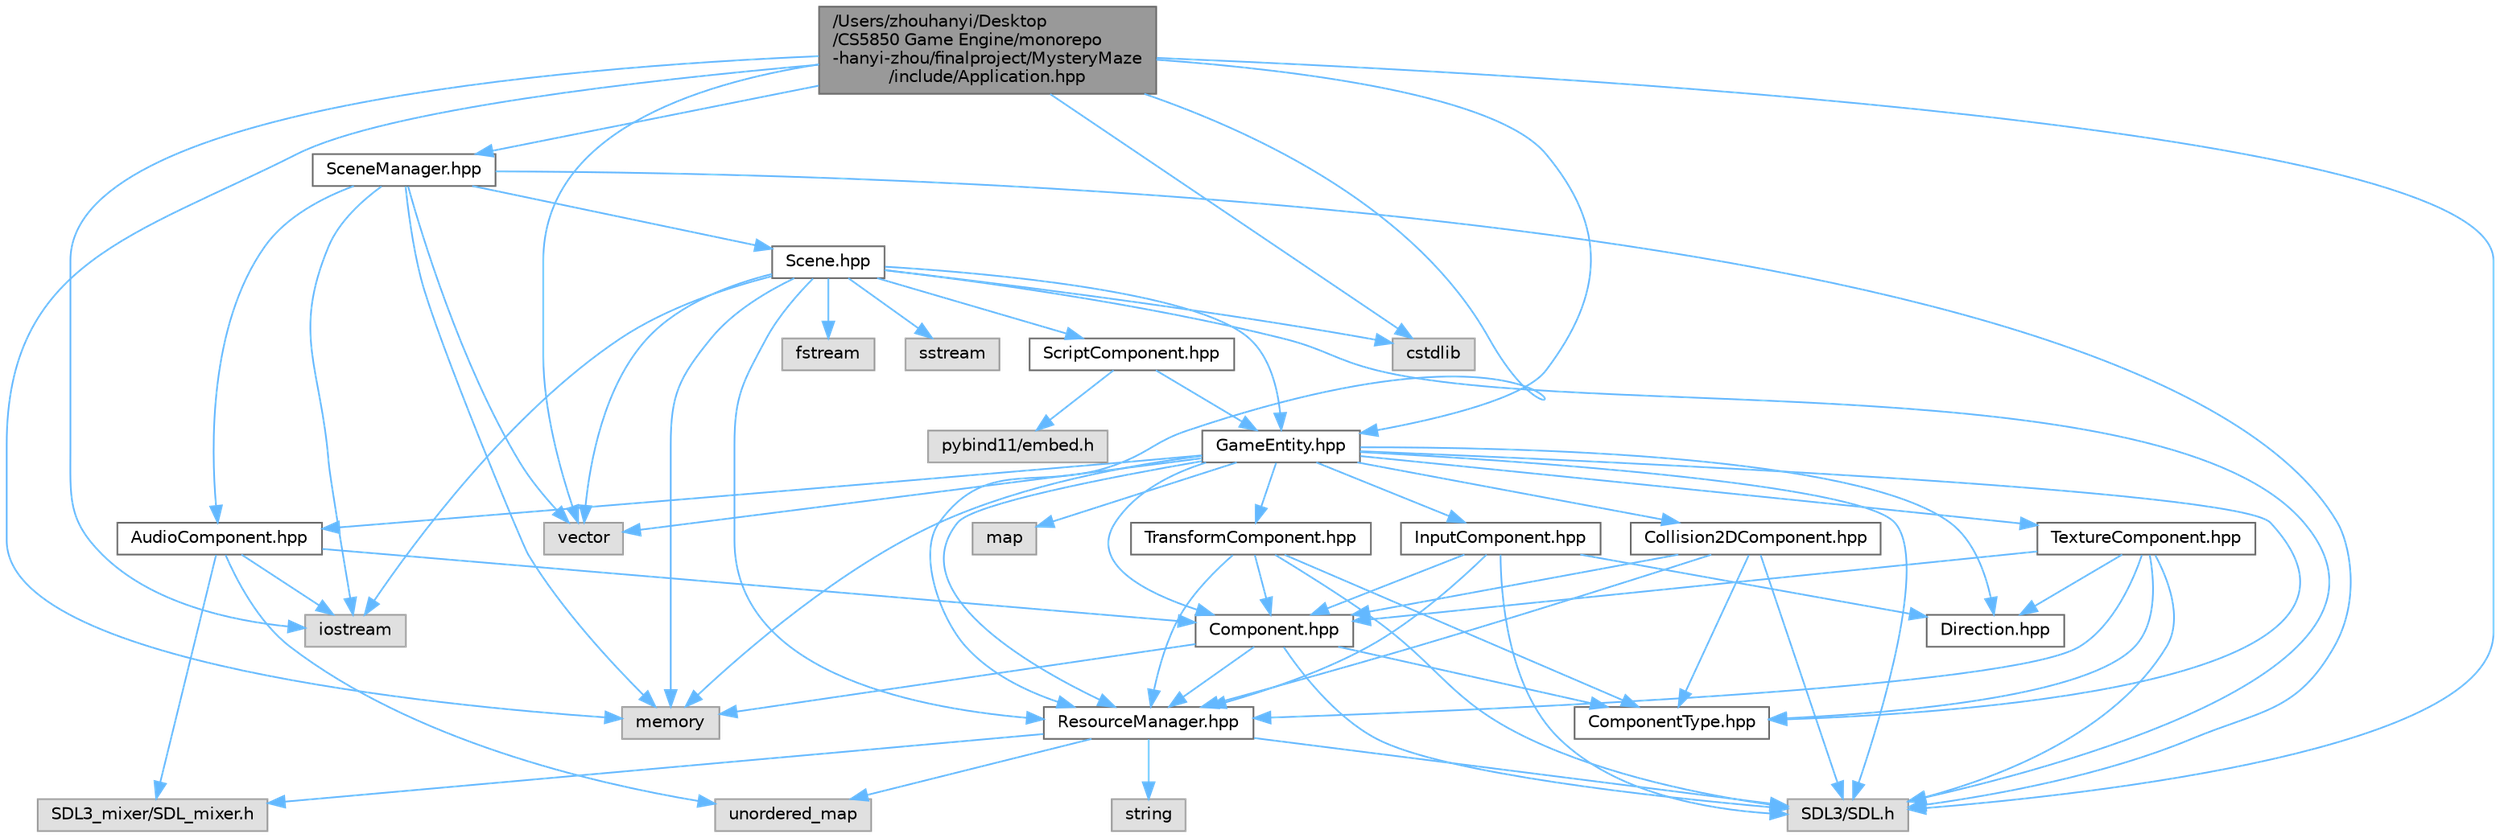 digraph "/Users/zhouhanyi/Desktop/CS5850 Game Engine/monorepo-hanyi-zhou/finalproject/MysteryMaze/include/Application.hpp"
{
 // LATEX_PDF_SIZE
  bgcolor="transparent";
  edge [fontname=Helvetica,fontsize=10,labelfontname=Helvetica,labelfontsize=10];
  node [fontname=Helvetica,fontsize=10,shape=box,height=0.2,width=0.4];
  Node1 [id="Node000001",label="/Users/zhouhanyi/Desktop\l/CS5850 Game Engine/monorepo\l-hanyi-zhou/finalproject/MysteryMaze\l/include/Application.hpp",height=0.2,width=0.4,color="gray40", fillcolor="grey60", style="filled", fontcolor="black",tooltip=" "];
  Node1 -> Node2 [id="edge1_Node000001_Node000002",color="steelblue1",style="solid",tooltip=" "];
  Node2 [id="Node000002",label="SDL3/SDL.h",height=0.2,width=0.4,color="grey60", fillcolor="#E0E0E0", style="filled",tooltip=" "];
  Node1 -> Node3 [id="edge2_Node000001_Node000003",color="steelblue1",style="solid",tooltip=" "];
  Node3 [id="Node000003",label="cstdlib",height=0.2,width=0.4,color="grey60", fillcolor="#E0E0E0", style="filled",tooltip=" "];
  Node1 -> Node4 [id="edge3_Node000001_Node000004",color="steelblue1",style="solid",tooltip=" "];
  Node4 [id="Node000004",label="iostream",height=0.2,width=0.4,color="grey60", fillcolor="#E0E0E0", style="filled",tooltip=" "];
  Node1 -> Node5 [id="edge4_Node000001_Node000005",color="steelblue1",style="solid",tooltip=" "];
  Node5 [id="Node000005",label="memory",height=0.2,width=0.4,color="grey60", fillcolor="#E0E0E0", style="filled",tooltip=" "];
  Node1 -> Node6 [id="edge5_Node000001_Node000006",color="steelblue1",style="solid",tooltip=" "];
  Node6 [id="Node000006",label="vector",height=0.2,width=0.4,color="grey60", fillcolor="#E0E0E0", style="filled",tooltip=" "];
  Node1 -> Node7 [id="edge6_Node000001_Node000007",color="steelblue1",style="solid",tooltip=" "];
  Node7 [id="Node000007",label="GameEntity.hpp",height=0.2,width=0.4,color="grey40", fillcolor="white", style="filled",URL="$_game_entity_8hpp.html",tooltip=" "];
  Node7 -> Node2 [id="edge7_Node000007_Node000002",color="steelblue1",style="solid",tooltip=" "];
  Node7 -> Node8 [id="edge8_Node000007_Node000008",color="steelblue1",style="solid",tooltip=" "];
  Node8 [id="Node000008",label="map",height=0.2,width=0.4,color="grey60", fillcolor="#E0E0E0", style="filled",tooltip=" "];
  Node7 -> Node5 [id="edge9_Node000007_Node000005",color="steelblue1",style="solid",tooltip=" "];
  Node7 -> Node6 [id="edge10_Node000007_Node000006",color="steelblue1",style="solid",tooltip=" "];
  Node7 -> Node9 [id="edge11_Node000007_Node000009",color="steelblue1",style="solid",tooltip=" "];
  Node9 [id="Node000009",label="AudioComponent.hpp",height=0.2,width=0.4,color="grey40", fillcolor="white", style="filled",URL="$_audio_component_8hpp.html",tooltip=" "];
  Node9 -> Node10 [id="edge12_Node000009_Node000010",color="steelblue1",style="solid",tooltip=" "];
  Node10 [id="Node000010",label="SDL3_mixer/SDL_mixer.h",height=0.2,width=0.4,color="grey60", fillcolor="#E0E0E0", style="filled",tooltip=" "];
  Node9 -> Node4 [id="edge13_Node000009_Node000004",color="steelblue1",style="solid",tooltip=" "];
  Node9 -> Node11 [id="edge14_Node000009_Node000011",color="steelblue1",style="solid",tooltip=" "];
  Node11 [id="Node000011",label="unordered_map",height=0.2,width=0.4,color="grey60", fillcolor="#E0E0E0", style="filled",tooltip=" "];
  Node9 -> Node12 [id="edge15_Node000009_Node000012",color="steelblue1",style="solid",tooltip=" "];
  Node12 [id="Node000012",label="Component.hpp",height=0.2,width=0.4,color="grey40", fillcolor="white", style="filled",URL="$_component_8hpp.html",tooltip=" "];
  Node12 -> Node2 [id="edge16_Node000012_Node000002",color="steelblue1",style="solid",tooltip=" "];
  Node12 -> Node5 [id="edge17_Node000012_Node000005",color="steelblue1",style="solid",tooltip=" "];
  Node12 -> Node13 [id="edge18_Node000012_Node000013",color="steelblue1",style="solid",tooltip=" "];
  Node13 [id="Node000013",label="ComponentType.hpp",height=0.2,width=0.4,color="grey40", fillcolor="white", style="filled",URL="$_component_type_8hpp.html",tooltip=" "];
  Node12 -> Node14 [id="edge19_Node000012_Node000014",color="steelblue1",style="solid",tooltip=" "];
  Node14 [id="Node000014",label="ResourceManager.hpp",height=0.2,width=0.4,color="grey40", fillcolor="white", style="filled",URL="$_resource_manager_8hpp.html",tooltip=" "];
  Node14 -> Node2 [id="edge20_Node000014_Node000002",color="steelblue1",style="solid",tooltip=" "];
  Node14 -> Node10 [id="edge21_Node000014_Node000010",color="steelblue1",style="solid",tooltip=" "];
  Node14 -> Node15 [id="edge22_Node000014_Node000015",color="steelblue1",style="solid",tooltip=" "];
  Node15 [id="Node000015",label="string",height=0.2,width=0.4,color="grey60", fillcolor="#E0E0E0", style="filled",tooltip=" "];
  Node14 -> Node11 [id="edge23_Node000014_Node000011",color="steelblue1",style="solid",tooltip=" "];
  Node7 -> Node16 [id="edge24_Node000007_Node000016",color="steelblue1",style="solid",tooltip=" "];
  Node16 [id="Node000016",label="Collision2DComponent.hpp",height=0.2,width=0.4,color="grey40", fillcolor="white", style="filled",URL="$_collision2_d_component_8hpp.html",tooltip=" "];
  Node16 -> Node2 [id="edge25_Node000016_Node000002",color="steelblue1",style="solid",tooltip=" "];
  Node16 -> Node12 [id="edge26_Node000016_Node000012",color="steelblue1",style="solid",tooltip=" "];
  Node16 -> Node13 [id="edge27_Node000016_Node000013",color="steelblue1",style="solid",tooltip=" "];
  Node16 -> Node14 [id="edge28_Node000016_Node000014",color="steelblue1",style="solid",tooltip=" "];
  Node7 -> Node12 [id="edge29_Node000007_Node000012",color="steelblue1",style="solid",tooltip=" "];
  Node7 -> Node13 [id="edge30_Node000007_Node000013",color="steelblue1",style="solid",tooltip=" "];
  Node7 -> Node17 [id="edge31_Node000007_Node000017",color="steelblue1",style="solid",tooltip=" "];
  Node17 [id="Node000017",label="Direction.hpp",height=0.2,width=0.4,color="grey40", fillcolor="white", style="filled",URL="$_direction_8hpp.html",tooltip=" "];
  Node7 -> Node18 [id="edge32_Node000007_Node000018",color="steelblue1",style="solid",tooltip=" "];
  Node18 [id="Node000018",label="InputComponent.hpp",height=0.2,width=0.4,color="grey40", fillcolor="white", style="filled",URL="$_input_component_8hpp.html",tooltip=" "];
  Node18 -> Node2 [id="edge33_Node000018_Node000002",color="steelblue1",style="solid",tooltip=" "];
  Node18 -> Node12 [id="edge34_Node000018_Node000012",color="steelblue1",style="solid",tooltip=" "];
  Node18 -> Node17 [id="edge35_Node000018_Node000017",color="steelblue1",style="solid",tooltip=" "];
  Node18 -> Node14 [id="edge36_Node000018_Node000014",color="steelblue1",style="solid",tooltip=" "];
  Node7 -> Node14 [id="edge37_Node000007_Node000014",color="steelblue1",style="solid",tooltip=" "];
  Node7 -> Node19 [id="edge38_Node000007_Node000019",color="steelblue1",style="solid",tooltip=" "];
  Node19 [id="Node000019",label="TextureComponent.hpp",height=0.2,width=0.4,color="grey40", fillcolor="white", style="filled",URL="$_texture_component_8hpp.html",tooltip=" "];
  Node19 -> Node2 [id="edge39_Node000019_Node000002",color="steelblue1",style="solid",tooltip=" "];
  Node19 -> Node12 [id="edge40_Node000019_Node000012",color="steelblue1",style="solid",tooltip=" "];
  Node19 -> Node13 [id="edge41_Node000019_Node000013",color="steelblue1",style="solid",tooltip=" "];
  Node19 -> Node17 [id="edge42_Node000019_Node000017",color="steelblue1",style="solid",tooltip=" "];
  Node19 -> Node14 [id="edge43_Node000019_Node000014",color="steelblue1",style="solid",tooltip=" "];
  Node7 -> Node20 [id="edge44_Node000007_Node000020",color="steelblue1",style="solid",tooltip=" "];
  Node20 [id="Node000020",label="TransformComponent.hpp",height=0.2,width=0.4,color="grey40", fillcolor="white", style="filled",URL="$_transform_component_8hpp.html",tooltip=" "];
  Node20 -> Node2 [id="edge45_Node000020_Node000002",color="steelblue1",style="solid",tooltip=" "];
  Node20 -> Node12 [id="edge46_Node000020_Node000012",color="steelblue1",style="solid",tooltip=" "];
  Node20 -> Node13 [id="edge47_Node000020_Node000013",color="steelblue1",style="solid",tooltip=" "];
  Node20 -> Node14 [id="edge48_Node000020_Node000014",color="steelblue1",style="solid",tooltip=" "];
  Node1 -> Node14 [id="edge49_Node000001_Node000014",color="steelblue1",style="solid",tooltip=" "];
  Node1 -> Node21 [id="edge50_Node000001_Node000021",color="steelblue1",style="solid",tooltip=" "];
  Node21 [id="Node000021",label="SceneManager.hpp",height=0.2,width=0.4,color="grey40", fillcolor="white", style="filled",URL="$_scene_manager_8hpp.html",tooltip=" "];
  Node21 -> Node2 [id="edge51_Node000021_Node000002",color="steelblue1",style="solid",tooltip=" "];
  Node21 -> Node4 [id="edge52_Node000021_Node000004",color="steelblue1",style="solid",tooltip=" "];
  Node21 -> Node5 [id="edge53_Node000021_Node000005",color="steelblue1",style="solid",tooltip=" "];
  Node21 -> Node6 [id="edge54_Node000021_Node000006",color="steelblue1",style="solid",tooltip=" "];
  Node21 -> Node9 [id="edge55_Node000021_Node000009",color="steelblue1",style="solid",tooltip=" "];
  Node21 -> Node22 [id="edge56_Node000021_Node000022",color="steelblue1",style="solid",tooltip=" "];
  Node22 [id="Node000022",label="Scene.hpp",height=0.2,width=0.4,color="grey40", fillcolor="white", style="filled",URL="$_scene_8hpp.html",tooltip=" "];
  Node22 -> Node2 [id="edge57_Node000022_Node000002",color="steelblue1",style="solid",tooltip=" "];
  Node22 -> Node3 [id="edge58_Node000022_Node000003",color="steelblue1",style="solid",tooltip=" "];
  Node22 -> Node23 [id="edge59_Node000022_Node000023",color="steelblue1",style="solid",tooltip=" "];
  Node23 [id="Node000023",label="fstream",height=0.2,width=0.4,color="grey60", fillcolor="#E0E0E0", style="filled",tooltip=" "];
  Node22 -> Node4 [id="edge60_Node000022_Node000004",color="steelblue1",style="solid",tooltip=" "];
  Node22 -> Node5 [id="edge61_Node000022_Node000005",color="steelblue1",style="solid",tooltip=" "];
  Node22 -> Node24 [id="edge62_Node000022_Node000024",color="steelblue1",style="solid",tooltip=" "];
  Node24 [id="Node000024",label="sstream",height=0.2,width=0.4,color="grey60", fillcolor="#E0E0E0", style="filled",tooltip=" "];
  Node22 -> Node6 [id="edge63_Node000022_Node000006",color="steelblue1",style="solid",tooltip=" "];
  Node22 -> Node7 [id="edge64_Node000022_Node000007",color="steelblue1",style="solid",tooltip=" "];
  Node22 -> Node14 [id="edge65_Node000022_Node000014",color="steelblue1",style="solid",tooltip=" "];
  Node22 -> Node25 [id="edge66_Node000022_Node000025",color="steelblue1",style="solid",tooltip=" "];
  Node25 [id="Node000025",label="ScriptComponent.hpp",height=0.2,width=0.4,color="grey40", fillcolor="white", style="filled",URL="$_script_component_8hpp.html",tooltip=" "];
  Node25 -> Node26 [id="edge67_Node000025_Node000026",color="steelblue1",style="solid",tooltip=" "];
  Node26 [id="Node000026",label="pybind11/embed.h",height=0.2,width=0.4,color="grey60", fillcolor="#E0E0E0", style="filled",tooltip=" "];
  Node25 -> Node7 [id="edge68_Node000025_Node000007",color="steelblue1",style="solid",tooltip=" "];
}
